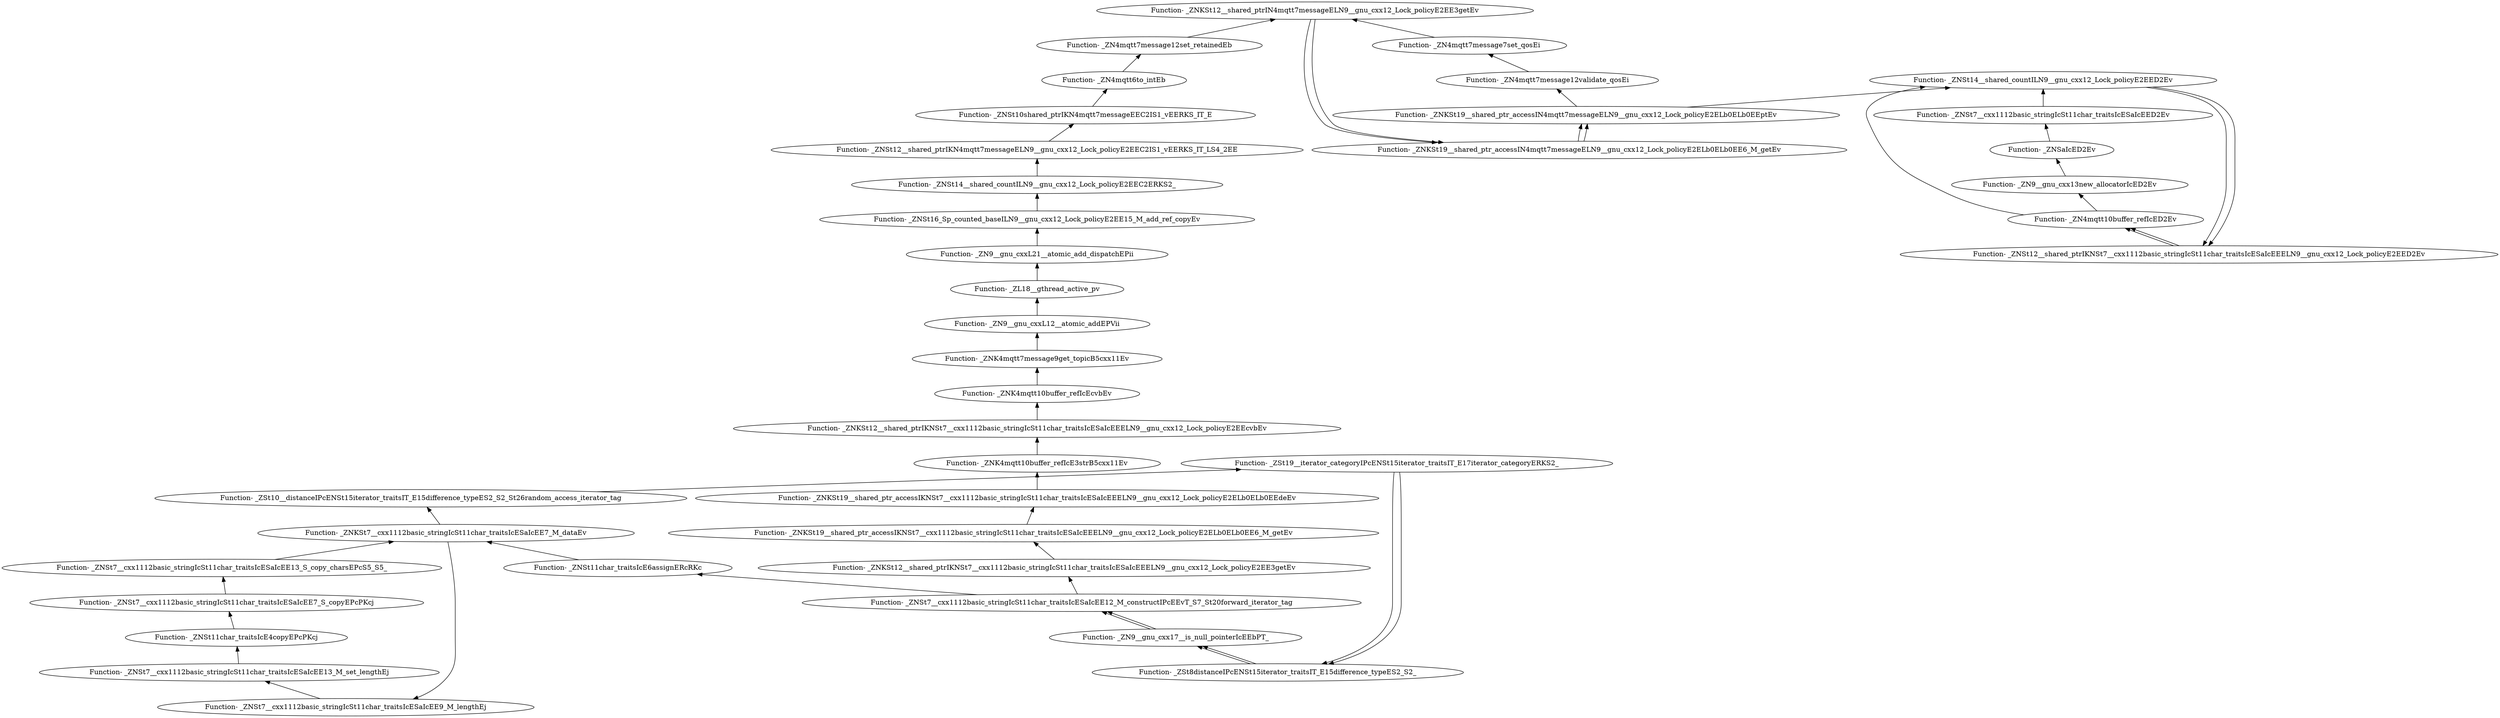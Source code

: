 digraph {
	"Function- _ZSt19__iterator_categoryIPcENSt15iterator_traitsIT_E17iterator_categoryERKS2_"
	"Function- _ZSt8distanceIPcENSt15iterator_traitsIT_E15difference_typeES2_S2_"
	"Function- _ZSt8distanceIPcENSt15iterator_traitsIT_E15difference_typeES2_S2_" -> "Function- _ZSt19__iterator_categoryIPcENSt15iterator_traitsIT_E17iterator_categoryERKS2_" [dir=back]
	"Function- _ZN9__gnu_cxx17__is_null_pointerIcEEbPT_"
	"Function- _ZN9__gnu_cxx17__is_null_pointerIcEEbPT_" -> "Function- _ZSt8distanceIPcENSt15iterator_traitsIT_E15difference_typeES2_S2_" [dir=back]
	"Function- _ZNSt7__cxx1112basic_stringIcSt11char_traitsIcESaIcEE12_M_constructIPcEEvT_S7_St20forward_iterator_tag"
	"Function- _ZNSt7__cxx1112basic_stringIcSt11char_traitsIcESaIcEE12_M_constructIPcEEvT_S7_St20forward_iterator_tag" -> "Function- _ZN9__gnu_cxx17__is_null_pointerIcEEbPT_" [dir=back]
	"Function- _ZNSt11char_traitsIcE6assignERcRKc"
	"Function- _ZNSt11char_traitsIcE6assignERcRKc" -> "Function- _ZNSt7__cxx1112basic_stringIcSt11char_traitsIcESaIcEE12_M_constructIPcEEvT_S7_St20forward_iterator_tag" [dir=back]
	"Function- _ZNKSt7__cxx1112basic_stringIcSt11char_traitsIcESaIcEE7_M_dataEv"
	"Function- _ZNKSt7__cxx1112basic_stringIcSt11char_traitsIcESaIcEE7_M_dataEv" -> "Function- _ZNSt11char_traitsIcE6assignERcRKc" [dir=back]
	"Function- _ZNSt7__cxx1112basic_stringIcSt11char_traitsIcESaIcEE9_M_lengthEj"
	"Function- _ZNSt7__cxx1112basic_stringIcSt11char_traitsIcESaIcEE9_M_lengthEj" -> "Function- _ZNKSt7__cxx1112basic_stringIcSt11char_traitsIcESaIcEE7_M_dataEv" [dir=back]
	"Function- _ZNSt7__cxx1112basic_stringIcSt11char_traitsIcESaIcEE13_M_set_lengthEj"
	"Function- _ZNSt7__cxx1112basic_stringIcSt11char_traitsIcESaIcEE13_M_set_lengthEj" -> "Function- _ZNSt7__cxx1112basic_stringIcSt11char_traitsIcESaIcEE9_M_lengthEj" [dir=back]
	"Function- _ZNSt11char_traitsIcE4copyEPcPKcj"
	"Function- _ZNSt11char_traitsIcE4copyEPcPKcj" -> "Function- _ZNSt7__cxx1112basic_stringIcSt11char_traitsIcESaIcEE13_M_set_lengthEj" [dir=back]
	"Function- _ZNSt7__cxx1112basic_stringIcSt11char_traitsIcESaIcEE7_S_copyEPcPKcj"
	"Function- _ZNSt7__cxx1112basic_stringIcSt11char_traitsIcESaIcEE7_S_copyEPcPKcj" -> "Function- _ZNSt11char_traitsIcE4copyEPcPKcj" [dir=back]
	"Function- _ZNSt7__cxx1112basic_stringIcSt11char_traitsIcESaIcEE13_S_copy_charsEPcS5_S5_"
	"Function- _ZNSt7__cxx1112basic_stringIcSt11char_traitsIcESaIcEE13_S_copy_charsEPcS5_S5_" -> "Function- _ZNSt7__cxx1112basic_stringIcSt11char_traitsIcESaIcEE7_S_copyEPcPKcj" [dir=back]
	"Function- _ZNKSt7__cxx1112basic_stringIcSt11char_traitsIcESaIcEE7_M_dataEv"
	"Function- _ZNKSt7__cxx1112basic_stringIcSt11char_traitsIcESaIcEE7_M_dataEv" -> "Function- _ZNSt7__cxx1112basic_stringIcSt11char_traitsIcESaIcEE13_S_copy_charsEPcS5_S5_" [dir=back]
	"Function- _ZSt10__distanceIPcENSt15iterator_traitsIT_E15difference_typeES2_S2_St26random_access_iterator_tag"
	"Function- _ZSt10__distanceIPcENSt15iterator_traitsIT_E15difference_typeES2_S2_St26random_access_iterator_tag" -> "Function- _ZNKSt7__cxx1112basic_stringIcSt11char_traitsIcESaIcEE7_M_dataEv" [dir=back]
	"Function- _ZSt19__iterator_categoryIPcENSt15iterator_traitsIT_E17iterator_categoryERKS2_"
	"Function- _ZSt19__iterator_categoryIPcENSt15iterator_traitsIT_E17iterator_categoryERKS2_" -> "Function- _ZSt10__distanceIPcENSt15iterator_traitsIT_E15difference_typeES2_S2_St26random_access_iterator_tag" [dir=back]
	"Function- _ZSt8distanceIPcENSt15iterator_traitsIT_E15difference_typeES2_S2_"
	"Function- _ZSt8distanceIPcENSt15iterator_traitsIT_E15difference_typeES2_S2_" -> "Function- _ZSt19__iterator_categoryIPcENSt15iterator_traitsIT_E17iterator_categoryERKS2_" [dir=back]
	"Function- _ZN9__gnu_cxx17__is_null_pointerIcEEbPT_"
	"Function- _ZN9__gnu_cxx17__is_null_pointerIcEEbPT_" -> "Function- _ZSt8distanceIPcENSt15iterator_traitsIT_E15difference_typeES2_S2_" [dir=back]
	"Function- _ZNSt7__cxx1112basic_stringIcSt11char_traitsIcESaIcEE12_M_constructIPcEEvT_S7_St20forward_iterator_tag"
	"Function- _ZNSt7__cxx1112basic_stringIcSt11char_traitsIcESaIcEE12_M_constructIPcEEvT_S7_St20forward_iterator_tag" -> "Function- _ZN9__gnu_cxx17__is_null_pointerIcEEbPT_" [dir=back]
	"Function- _ZNKSt12__shared_ptrIKNSt7__cxx1112basic_stringIcSt11char_traitsIcESaIcEEELN9__gnu_cxx12_Lock_policyE2EE3getEv"
	"Function- _ZNKSt12__shared_ptrIKNSt7__cxx1112basic_stringIcSt11char_traitsIcESaIcEEELN9__gnu_cxx12_Lock_policyE2EE3getEv" -> "Function- _ZNSt7__cxx1112basic_stringIcSt11char_traitsIcESaIcEE12_M_constructIPcEEvT_S7_St20forward_iterator_tag" [dir=back]
	"Function- _ZNKSt19__shared_ptr_accessIKNSt7__cxx1112basic_stringIcSt11char_traitsIcESaIcEEELN9__gnu_cxx12_Lock_policyE2ELb0ELb0EE6_M_getEv"
	"Function- _ZNKSt19__shared_ptr_accessIKNSt7__cxx1112basic_stringIcSt11char_traitsIcESaIcEEELN9__gnu_cxx12_Lock_policyE2ELb0ELb0EE6_M_getEv" -> "Function- _ZNKSt12__shared_ptrIKNSt7__cxx1112basic_stringIcSt11char_traitsIcESaIcEEELN9__gnu_cxx12_Lock_policyE2EE3getEv" [dir=back]
	"Function- _ZNKSt19__shared_ptr_accessIKNSt7__cxx1112basic_stringIcSt11char_traitsIcESaIcEEELN9__gnu_cxx12_Lock_policyE2ELb0ELb0EEdeEv"
	"Function- _ZNKSt19__shared_ptr_accessIKNSt7__cxx1112basic_stringIcSt11char_traitsIcESaIcEEELN9__gnu_cxx12_Lock_policyE2ELb0ELb0EEdeEv" -> "Function- _ZNKSt19__shared_ptr_accessIKNSt7__cxx1112basic_stringIcSt11char_traitsIcESaIcEEELN9__gnu_cxx12_Lock_policyE2ELb0ELb0EE6_M_getEv" [dir=back]
	"Function- _ZNK4mqtt10buffer_refIcE3strB5cxx11Ev"
	"Function- _ZNK4mqtt10buffer_refIcE3strB5cxx11Ev" -> "Function- _ZNKSt19__shared_ptr_accessIKNSt7__cxx1112basic_stringIcSt11char_traitsIcESaIcEEELN9__gnu_cxx12_Lock_policyE2ELb0ELb0EEdeEv" [dir=back]
	"Function- _ZNKSt12__shared_ptrIKNSt7__cxx1112basic_stringIcSt11char_traitsIcESaIcEEELN9__gnu_cxx12_Lock_policyE2EEcvbEv"
	"Function- _ZNKSt12__shared_ptrIKNSt7__cxx1112basic_stringIcSt11char_traitsIcESaIcEEELN9__gnu_cxx12_Lock_policyE2EEcvbEv" -> "Function- _ZNK4mqtt10buffer_refIcE3strB5cxx11Ev" [dir=back]
	"Function- _ZNK4mqtt10buffer_refIcEcvbEv"
	"Function- _ZNK4mqtt10buffer_refIcEcvbEv" -> "Function- _ZNKSt12__shared_ptrIKNSt7__cxx1112basic_stringIcSt11char_traitsIcESaIcEEELN9__gnu_cxx12_Lock_policyE2EEcvbEv" [dir=back]
	"Function- _ZNK4mqtt7message9get_topicB5cxx11Ev"
	"Function- _ZNK4mqtt7message9get_topicB5cxx11Ev" -> "Function- _ZNK4mqtt10buffer_refIcEcvbEv" [dir=back]
	"Function- _ZN9__gnu_cxxL12__atomic_addEPVii"
	"Function- _ZN9__gnu_cxxL12__atomic_addEPVii" -> "Function- _ZNK4mqtt7message9get_topicB5cxx11Ev" [dir=back]
	"Function- _ZL18__gthread_active_pv"
	"Function- _ZL18__gthread_active_pv" -> "Function- _ZN9__gnu_cxxL12__atomic_addEPVii" [dir=back]
	"Function- _ZN9__gnu_cxxL21__atomic_add_dispatchEPii"
	"Function- _ZN9__gnu_cxxL21__atomic_add_dispatchEPii" -> "Function- _ZL18__gthread_active_pv" [dir=back]
	"Function- _ZNSt16_Sp_counted_baseILN9__gnu_cxx12_Lock_policyE2EE15_M_add_ref_copyEv"
	"Function- _ZNSt16_Sp_counted_baseILN9__gnu_cxx12_Lock_policyE2EE15_M_add_ref_copyEv" -> "Function- _ZN9__gnu_cxxL21__atomic_add_dispatchEPii" [dir=back]
	"Function- _ZNSt14__shared_countILN9__gnu_cxx12_Lock_policyE2EEC2ERKS2_"
	"Function- _ZNSt14__shared_countILN9__gnu_cxx12_Lock_policyE2EEC2ERKS2_" -> "Function- _ZNSt16_Sp_counted_baseILN9__gnu_cxx12_Lock_policyE2EE15_M_add_ref_copyEv" [dir=back]
	"Function- _ZNSt12__shared_ptrIKN4mqtt7messageELN9__gnu_cxx12_Lock_policyE2EEC2IS1_vEERKS_IT_LS4_2EE"
	"Function- _ZNSt12__shared_ptrIKN4mqtt7messageELN9__gnu_cxx12_Lock_policyE2EEC2IS1_vEERKS_IT_LS4_2EE" -> "Function- _ZNSt14__shared_countILN9__gnu_cxx12_Lock_policyE2EEC2ERKS2_" [dir=back]
	"Function- _ZNSt10shared_ptrIKN4mqtt7messageEEC2IS1_vEERKS_IT_E"
	"Function- _ZNSt10shared_ptrIKN4mqtt7messageEEC2IS1_vEERKS_IT_E" -> "Function- _ZNSt12__shared_ptrIKN4mqtt7messageELN9__gnu_cxx12_Lock_policyE2EEC2IS1_vEERKS_IT_LS4_2EE" [dir=back]
	"Function- _ZN4mqtt6to_intEb"
	"Function- _ZN4mqtt6to_intEb" -> "Function- _ZNSt10shared_ptrIKN4mqtt7messageEEC2IS1_vEERKS_IT_E" [dir=back]
	"Function- _ZN4mqtt7message12set_retainedEb"
	"Function- _ZN4mqtt7message12set_retainedEb" -> "Function- _ZN4mqtt6to_intEb" [dir=back]
	"Function- _ZNKSt12__shared_ptrIN4mqtt7messageELN9__gnu_cxx12_Lock_policyE2EE3getEv"
	"Function- _ZNKSt12__shared_ptrIN4mqtt7messageELN9__gnu_cxx12_Lock_policyE2EE3getEv" -> "Function- _ZN4mqtt7message12set_retainedEb" [dir=back]
	"Function- _ZNKSt19__shared_ptr_accessIN4mqtt7messageELN9__gnu_cxx12_Lock_policyE2ELb0ELb0EE6_M_getEv"
	"Function- _ZNKSt19__shared_ptr_accessIN4mqtt7messageELN9__gnu_cxx12_Lock_policyE2ELb0ELb0EE6_M_getEv" -> "Function- _ZNKSt12__shared_ptrIN4mqtt7messageELN9__gnu_cxx12_Lock_policyE2EE3getEv" [dir=back]
	"Function- _ZNKSt19__shared_ptr_accessIN4mqtt7messageELN9__gnu_cxx12_Lock_policyE2ELb0ELb0EEptEv"
	"Function- _ZNKSt19__shared_ptr_accessIN4mqtt7messageELN9__gnu_cxx12_Lock_policyE2ELb0ELb0EEptEv" -> "Function- _ZNKSt19__shared_ptr_accessIN4mqtt7messageELN9__gnu_cxx12_Lock_policyE2ELb0ELb0EE6_M_getEv" [dir=back]
	"Function- _ZN4mqtt7message12validate_qosEi"
	"Function- _ZN4mqtt7message12validate_qosEi" -> "Function- _ZNKSt19__shared_ptr_accessIN4mqtt7messageELN9__gnu_cxx12_Lock_policyE2ELb0ELb0EEptEv" [dir=back]
	"Function- _ZN4mqtt7message7set_qosEi"
	"Function- _ZN4mqtt7message7set_qosEi" -> "Function- _ZN4mqtt7message12validate_qosEi" [dir=back]
	"Function- _ZNKSt12__shared_ptrIN4mqtt7messageELN9__gnu_cxx12_Lock_policyE2EE3getEv"
	"Function- _ZNKSt12__shared_ptrIN4mqtt7messageELN9__gnu_cxx12_Lock_policyE2EE3getEv" -> "Function- _ZN4mqtt7message7set_qosEi" [dir=back]
	"Function- _ZNKSt19__shared_ptr_accessIN4mqtt7messageELN9__gnu_cxx12_Lock_policyE2ELb0ELb0EE6_M_getEv"
	"Function- _ZNKSt19__shared_ptr_accessIN4mqtt7messageELN9__gnu_cxx12_Lock_policyE2ELb0ELb0EE6_M_getEv" -> "Function- _ZNKSt12__shared_ptrIN4mqtt7messageELN9__gnu_cxx12_Lock_policyE2EE3getEv" [dir=back]
	"Function- _ZNKSt19__shared_ptr_accessIN4mqtt7messageELN9__gnu_cxx12_Lock_policyE2ELb0ELb0EEptEv"
	"Function- _ZNKSt19__shared_ptr_accessIN4mqtt7messageELN9__gnu_cxx12_Lock_policyE2ELb0ELb0EEptEv" -> "Function- _ZNKSt19__shared_ptr_accessIN4mqtt7messageELN9__gnu_cxx12_Lock_policyE2ELb0ELb0EE6_M_getEv" [dir=back]
	"Function- _ZNSt14__shared_countILN9__gnu_cxx12_Lock_policyE2EED2Ev"
	"Function- _ZNSt14__shared_countILN9__gnu_cxx12_Lock_policyE2EED2Ev" -> "Function- _ZNKSt19__shared_ptr_accessIN4mqtt7messageELN9__gnu_cxx12_Lock_policyE2ELb0ELb0EEptEv" [dir=back]
	"Function- _ZNSt12__shared_ptrIKNSt7__cxx1112basic_stringIcSt11char_traitsIcESaIcEEELN9__gnu_cxx12_Lock_policyE2EED2Ev"
	"Function- _ZNSt12__shared_ptrIKNSt7__cxx1112basic_stringIcSt11char_traitsIcESaIcEEELN9__gnu_cxx12_Lock_policyE2EED2Ev" -> "Function- _ZNSt14__shared_countILN9__gnu_cxx12_Lock_policyE2EED2Ev" [dir=back]
	"Function- _ZN4mqtt10buffer_refIcED2Ev"
	"Function- _ZN4mqtt10buffer_refIcED2Ev" -> "Function- _ZNSt12__shared_ptrIKNSt7__cxx1112basic_stringIcSt11char_traitsIcESaIcEEELN9__gnu_cxx12_Lock_policyE2EED2Ev" [dir=back]
	"Function- _ZN9__gnu_cxx13new_allocatorIcED2Ev"
	"Function- _ZN9__gnu_cxx13new_allocatorIcED2Ev" -> "Function- _ZN4mqtt10buffer_refIcED2Ev" [dir=back]
	"Function- _ZNSaIcED2Ev"
	"Function- _ZNSaIcED2Ev" -> "Function- _ZN9__gnu_cxx13new_allocatorIcED2Ev" [dir=back]
	"Function- _ZNSt7__cxx1112basic_stringIcSt11char_traitsIcESaIcEED2Ev"
	"Function- _ZNSt7__cxx1112basic_stringIcSt11char_traitsIcESaIcEED2Ev" -> "Function- _ZNSaIcED2Ev" [dir=back]
	"Function- _ZNSt14__shared_countILN9__gnu_cxx12_Lock_policyE2EED2Ev"
	"Function- _ZNSt14__shared_countILN9__gnu_cxx12_Lock_policyE2EED2Ev" -> "Function- _ZNSt7__cxx1112basic_stringIcSt11char_traitsIcESaIcEED2Ev" [dir=back]
	"Function- _ZNSt12__shared_ptrIKNSt7__cxx1112basic_stringIcSt11char_traitsIcESaIcEEELN9__gnu_cxx12_Lock_policyE2EED2Ev"
	"Function- _ZNSt12__shared_ptrIKNSt7__cxx1112basic_stringIcSt11char_traitsIcESaIcEEELN9__gnu_cxx12_Lock_policyE2EED2Ev" -> "Function- _ZNSt14__shared_countILN9__gnu_cxx12_Lock_policyE2EED2Ev" [dir=back]
	"Function- _ZN4mqtt10buffer_refIcED2Ev"
	"Function- _ZN4mqtt10buffer_refIcED2Ev" -> "Function- _ZNSt12__shared_ptrIKNSt7__cxx1112basic_stringIcSt11char_traitsIcESaIcEEELN9__gnu_cxx12_Lock_policyE2EED2Ev" [dir=back]
	"Function- _ZNSt14__shared_countILN9__gnu_cxx12_Lock_policyE2EED2Ev"
	"Function- _ZNSt14__shared_countILN9__gnu_cxx12_Lock_policyE2EED2Ev" -> "Function- _ZN4mqtt10buffer_refIcED2Ev" [dir=back]
}

